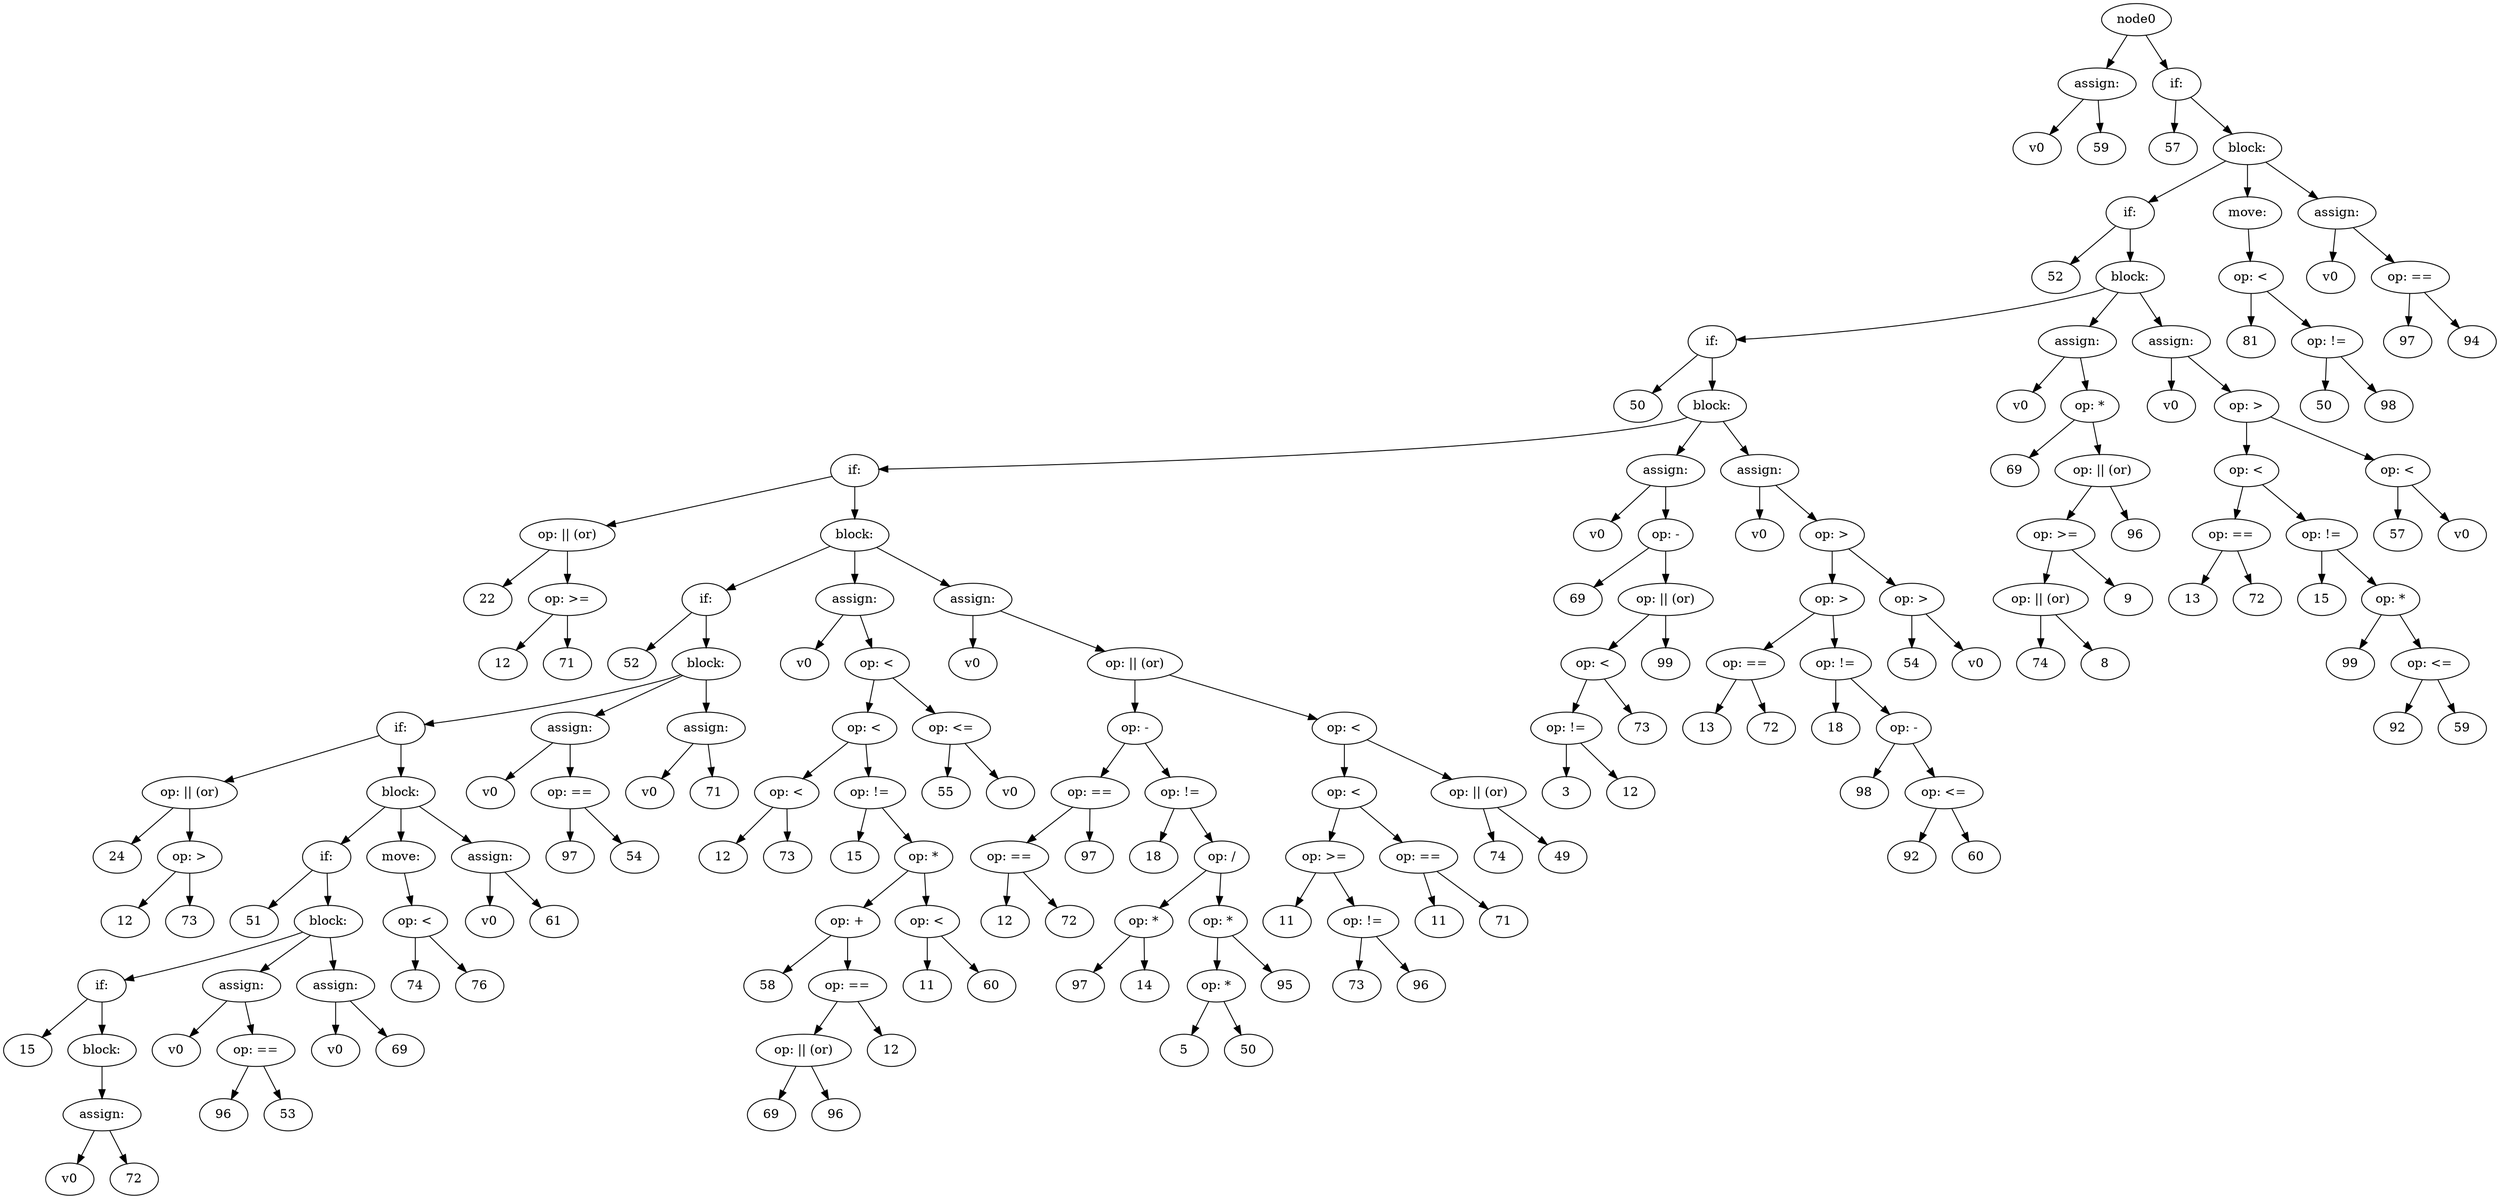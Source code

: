digraph G {
node9362429 [ label = "assign:"];
node0 -> node9362429;
node9362430 [ label = "v0"];
node9362429 -> node9362430;
node9362431 [ label = "59"];
node9362429 -> node9362431;
node9362432 [ label = "if:"];
node0 -> node9362432;
node9362433 [ label = "57"];
node9362432 -> node9362433;
node9362434 [ label = "block:" ];
node9362432 -> node9362434;
node9362435 [ label = "if:"];
node9362434 -> node9362435;
node9362436 [ label = "52"];
node9362435 -> node9362436;
node9362437 [ label = "block:" ];
node9362435 -> node9362437;
node9362438 [ label = "if:"];
node9362437 -> node9362438;
node9362439 [ label = "50"];
node9362438 -> node9362439;
node9362440 [ label = "block:" ];
node9362438 -> node9362440;
node9362441 [ label = "if:"];
node9362440 -> node9362441;
node9362443 [ label = "22"];
node9362442 -> node9362443;
node9362442 [ label = "op: || (or)"];
node9362445 [ label = "12"];
node9362444 -> node9362445;
node9362444 [ label = "op: >="];
node9362446 [ label = "71"];
node9362444 -> node9362446;
node9362442 -> node9362444;
node9362441 -> node9362442;
node9362447 [ label = "block:" ];
node9362441 -> node9362447;
node9362448 [ label = "if:"];
node9362447 -> node9362448;
node9362449 [ label = "52"];
node9362448 -> node9362449;
node9362450 [ label = "block:" ];
node9362448 -> node9362450;
node9362451 [ label = "if:"];
node9362450 -> node9362451;
node9362453 [ label = "24"];
node9362452 -> node9362453;
node9362452 [ label = "op: || (or)"];
node9362455 [ label = "12"];
node9362454 -> node9362455;
node9362454 [ label = "op: >"];
node9362456 [ label = "73"];
node9362454 -> node9362456;
node9362452 -> node9362454;
node9362451 -> node9362452;
node9362457 [ label = "block:" ];
node9362451 -> node9362457;
node9362458 [ label = "if:"];
node9362457 -> node9362458;
node9362459 [ label = "51"];
node9362458 -> node9362459;
node9362460 [ label = "block:" ];
node9362458 -> node9362460;
node9362461 [ label = "if:"];
node9362460 -> node9362461;
node9362462 [ label = "15"];
node9362461 -> node9362462;
node9362463 [ label = "block:" ];
node9362461 -> node9362463;
node9362464 [ label = "assign:"];
node9362463 -> node9362464;
node9362465 [ label = "v0"];
node9362464 -> node9362465;
node9362466 [ label = "72"];
node9362464 -> node9362466;
node9362467 [ label = "assign:"];
node9362460 -> node9362467;
node9362468 [ label = "v0"];
node9362467 -> node9362468;
node9362470 [ label = "96"];
node9362469 -> node9362470;
node9362469 [ label = "op: =="];
node9362471 [ label = "53"];
node9362469 -> node9362471;
node9362467 -> node9362469;
node9362472 [ label = "assign:"];
node9362460 -> node9362472;
node9362473 [ label = "v0"];
node9362472 -> node9362473;
node9362474 [ label = "69"];
node9362472 -> node9362474;
node9362475 [ label = "move:"];
node9362457 -> node9362475;
node9362477 [ label = "74"];
node9362476 -> node9362477;
node9362476 [ label = "op: <"];
node9362478 [ label = "76"];
node9362476 -> node9362478;
node9362475 -> node9362476;
node9362479 [ label = "assign:"];
node9362457 -> node9362479;
node9362480 [ label = "v0"];
node9362479 -> node9362480;
node9362481 [ label = "61"];
node9362479 -> node9362481;
node9362482 [ label = "assign:"];
node9362450 -> node9362482;
node9362483 [ label = "v0"];
node9362482 -> node9362483;
node9362485 [ label = "97"];
node9362484 -> node9362485;
node9362484 [ label = "op: =="];
node9362486 [ label = "54"];
node9362484 -> node9362486;
node9362482 -> node9362484;
node9362487 [ label = "assign:"];
node9362450 -> node9362487;
node9362488 [ label = "v0"];
node9362487 -> node9362488;
node9362489 [ label = "71"];
node9362487 -> node9362489;
node9362490 [ label = "assign:"];
node9362447 -> node9362490;
node9362491 [ label = "v0"];
node9362490 -> node9362491;
node9362495 [ label = "12"];
node9362494 -> node9362495;
node9362494 [ label = "op: <"];
node9362496 [ label = "73"];
node9362494 -> node9362496;
node9362493 -> node9362494;
node9362493 [ label = "op: <"];
node9362498 [ label = "15"];
node9362497 -> node9362498;
node9362497 [ label = "op: !="];
node9362501 [ label = "58"];
node9362500 -> node9362501;
node9362500 [ label = "op: +"];
node9362504 [ label = "69"];
node9362503 -> node9362504;
node9362503 [ label = "op: || (or)"];
node9362505 [ label = "96"];
node9362503 -> node9362505;
node9362502 -> node9362503;
node9362502 [ label = "op: =="];
node9362506 [ label = "12"];
node9362502 -> node9362506;
node9362500 -> node9362502;
node9362499 -> node9362500;
node9362499 [ label = "op: *"];
node9362613 [ label = "11"];
node9362507 -> node9362613;
node9362507 [ label = "op: <"];
node9362509 [ label = "60"];
node9362507 -> node9362509;
node9362499 -> node9362507;
node9362497 -> node9362499;
node9362493 -> node9362497;
node9362492 -> node9362493;
node9362492 [ label = "op: <"];
node9362511 [ label = "55"];
node9362510 -> node9362511;
node9362510 [ label = "op: <="];
node9362512 [ label = "v0"];
node9362510 -> node9362512;
node9362492 -> node9362510;
node9362490 -> node9362492;
node9362513 [ label = "assign:"];
node9362447 -> node9362513;
node9362514 [ label = "v0"];
node9362513 -> node9362514;
node9362519 [ label = "12"];
node9362518 -> node9362519;
node9362518 [ label = "op: =="];
node9362520 [ label = "72"];
node9362518 -> node9362520;
node9362517 -> node9362518;
node9362517 [ label = "op: =="];
node9362521 [ label = "97"];
node9362517 -> node9362521;
node9362516 -> node9362517;
node9362516 [ label = "op: -"];
node9362523 [ label = "18"];
node9362522 -> node9362523;
node9362522 [ label = "op: !="];
node9362526 [ label = "97"];
node9362525 -> node9362526;
node9362525 [ label = "op: *"];
node9362527 [ label = "14"];
node9362525 -> node9362527;
node9362524 -> node9362525;
node9362524 [ label = "op: /"];
node9362530 [ label = "5"];
node9362529 -> node9362530;
node9362529 [ label = "op: *"];
node9362531 [ label = "50"];
node9362529 -> node9362531;
node9362528 -> node9362529;
node9362528 [ label = "op: *"];
node9362532 [ label = "95"];
node9362528 -> node9362532;
node9362524 -> node9362528;
node9362522 -> node9362524;
node9362516 -> node9362522;
node9362515 -> node9362516;
node9362515 [ label = "op: || (or)"];
node9362536 [ label = "11"];
node9362535 -> node9362536;
node9362535 [ label = "op: >="];
node9362538 [ label = "73"];
node9362537 -> node9362538;
node9362537 [ label = "op: !="];
node9362539 [ label = "96"];
node9362537 -> node9362539;
node9362535 -> node9362537;
node9362534 -> node9362535;
node9362534 [ label = "op: <"];
node9362541 [ label = "11"];
node9362540 -> node9362541;
node9362540 [ label = "op: =="];
node9362542 [ label = "71"];
node9362540 -> node9362542;
node9362534 -> node9362540;
node9362533 -> node9362534;
node9362533 [ label = "op: <"];
node9362544 [ label = "74"];
node9362543 -> node9362544;
node9362543 [ label = "op: || (or)"];
node9362545 [ label = "49"];
node9362543 -> node9362545;
node9362533 -> node9362543;
node9362515 -> node9362533;
node9362513 -> node9362515;
node9362546 [ label = "assign:"];
node9362440 -> node9362546;
node9362547 [ label = "v0"];
node9362546 -> node9362547;
node9362549 [ label = "69"];
node9362548 -> node9362549;
node9362548 [ label = "op: -"];
node9362553 [ label = "3"];
node9362552 -> node9362553;
node9362552 [ label = "op: !="];
node9362554 [ label = "12"];
node9362552 -> node9362554;
node9362551 -> node9362552;
node9362551 [ label = "op: <"];
node9362555 [ label = "73"];
node9362551 -> node9362555;
node9362550 -> node9362551;
node9362550 [ label = "op: || (or)"];
node9362556 [ label = "99"];
node9362550 -> node9362556;
node9362548 -> node9362550;
node9362546 -> node9362548;
node9362557 [ label = "assign:"];
node9362440 -> node9362557;
node9362558 [ label = "v0"];
node9362557 -> node9362558;
node9362562 [ label = "13"];
node9362561 -> node9362562;
node9362561 [ label = "op: =="];
node9362563 [ label = "72"];
node9362561 -> node9362563;
node9362560 -> node9362561;
node9362560 [ label = "op: >"];
node9362565 [ label = "18"];
node9362564 -> node9362565;
node9362564 [ label = "op: !="];
node9362567 [ label = "98"];
node9362566 -> node9362567;
node9362566 [ label = "op: -"];
node9362569 [ label = "92"];
node9362568 -> node9362569;
node9362568 [ label = "op: <="];
node9362570 [ label = "60"];
node9362568 -> node9362570;
node9362566 -> node9362568;
node9362564 -> node9362566;
node9362560 -> node9362564;
node9362559 -> node9362560;
node9362559 [ label = "op: >"];
node9362572 [ label = "54"];
node9362571 -> node9362572;
node9362571 [ label = "op: >"];
node9362573 [ label = "v0"];
node9362571 -> node9362573;
node9362559 -> node9362571;
node9362557 -> node9362559;
node9362574 [ label = "assign:"];
node9362437 -> node9362574;
node9362575 [ label = "v0"];
node9362574 -> node9362575;
node9362577 [ label = "69"];
node9362576 -> node9362577;
node9362576 [ label = "op: *"];
node9362581 [ label = "74"];
node9362580 -> node9362581;
node9362580 [ label = "op: || (or)"];
node9362582 [ label = "8"];
node9362580 -> node9362582;
node9362579 -> node9362580;
node9362579 [ label = "op: >="];
node9362583 [ label = "9"];
node9362579 -> node9362583;
node9362578 -> node9362579;
node9362578 [ label = "op: || (or)"];
node9362584 [ label = "96"];
node9362578 -> node9362584;
node9362576 -> node9362578;
node9362574 -> node9362576;
node9362585 [ label = "assign:"];
node9362437 -> node9362585;
node9362586 [ label = "v0"];
node9362585 -> node9362586;
node9362590 [ label = "13"];
node9362589 -> node9362590;
node9362589 [ label = "op: =="];
node9362591 [ label = "72"];
node9362589 -> node9362591;
node9362588 -> node9362589;
node9362588 [ label = "op: <"];
node9362593 [ label = "15"];
node9362592 -> node9362593;
node9362592 [ label = "op: !="];
node9362595 [ label = "99"];
node9362594 -> node9362595;
node9362594 [ label = "op: *"];
node9362597 [ label = "92"];
node9362596 -> node9362597;
node9362596 [ label = "op: <="];
node9362598 [ label = "59"];
node9362596 -> node9362598;
node9362594 -> node9362596;
node9362592 -> node9362594;
node9362588 -> node9362592;
node9362587 -> node9362588;
node9362587 [ label = "op: >"];
node9362600 [ label = "57"];
node9362599 -> node9362600;
node9362599 [ label = "op: <"];
node9362601 [ label = "v0"];
node9362599 -> node9362601;
node9362587 -> node9362599;
node9362585 -> node9362587;
node9362602 [ label = "move:"];
node9362434 -> node9362602;
node9362604 [ label = "81"];
node9362603 -> node9362604;
node9362603 [ label = "op: <"];
node9362606 [ label = "50"];
node9362605 -> node9362606;
node9362605 [ label = "op: !="];
node9362607 [ label = "98"];
node9362605 -> node9362607;
node9362603 -> node9362605;
node9362602 -> node9362603;
node9362608 [ label = "assign:"];
node9362434 -> node9362608;
node9362609 [ label = "v0"];
node9362608 -> node9362609;
node9362611 [ label = "97"];
node9362610 -> node9362611;
node9362610 [ label = "op: =="];
node9362612 [ label = "94"];
node9362610 -> node9362612;
node9362608 -> node9362610;

}
